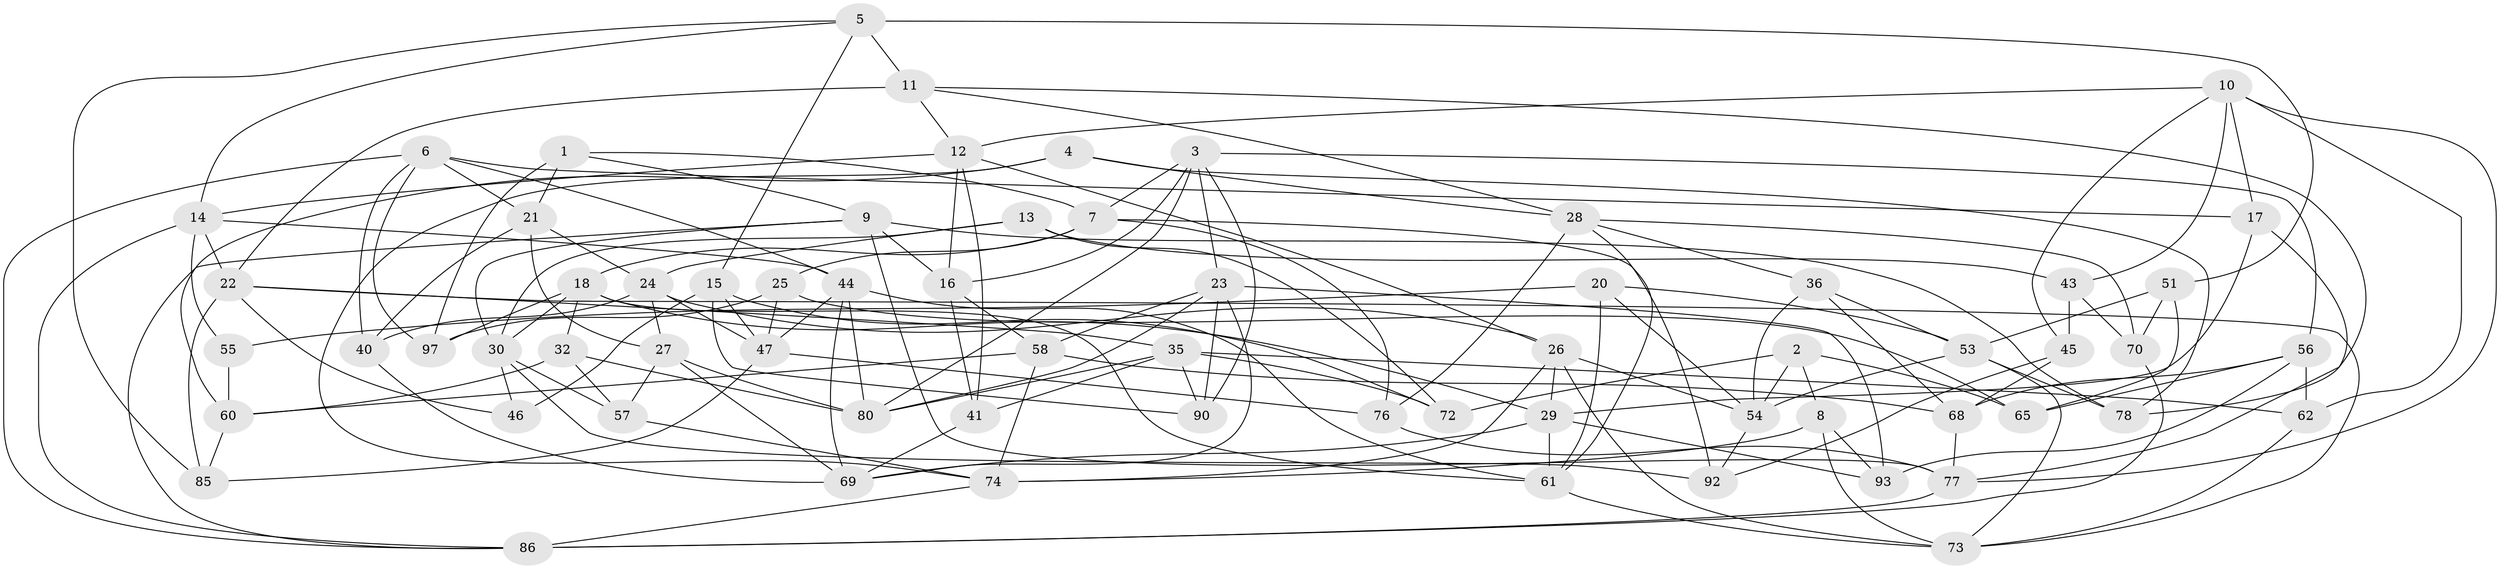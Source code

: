 // Generated by graph-tools (version 1.1) at 2025/24/03/03/25 07:24:22]
// undirected, 66 vertices, 163 edges
graph export_dot {
graph [start="1"]
  node [color=gray90,style=filled];
  1;
  2;
  3 [super="+48"];
  4;
  5 [super="+87"];
  6 [super="+33"];
  7 [super="+19"];
  8;
  9 [super="+38"];
  10 [super="+52"];
  11 [super="+59"];
  12 [super="+37"];
  13;
  14 [super="+96"];
  15 [super="+42"];
  16 [super="+34"];
  17;
  18 [super="+100"];
  20;
  21 [super="+67"];
  22 [super="+31"];
  23 [super="+89"];
  24 [super="+50"];
  25;
  26 [super="+94"];
  27 [super="+64"];
  28 [super="+39"];
  29 [super="+84"];
  30 [super="+75"];
  32;
  35 [super="+66"];
  36;
  40;
  41;
  43;
  44 [super="+49"];
  45;
  46;
  47 [super="+101"];
  51;
  53 [super="+98"];
  54 [super="+63"];
  55;
  56 [super="+82"];
  57;
  58 [super="+79"];
  60 [super="+71"];
  61 [super="+99"];
  62;
  65;
  68 [super="+83"];
  69 [super="+81"];
  70;
  72;
  73 [super="+95"];
  74 [super="+103"];
  76;
  77 [super="+102"];
  78;
  80 [super="+91"];
  85;
  86 [super="+88"];
  90;
  92;
  93;
  97;
  1 -- 9;
  1 -- 97;
  1 -- 21;
  1 -- 7;
  2 -- 65;
  2 -- 72;
  2 -- 8;
  2 -- 54;
  3 -- 90;
  3 -- 80;
  3 -- 56;
  3 -- 7;
  3 -- 23;
  3 -- 16;
  4 -- 78;
  4 -- 28;
  4 -- 74;
  4 -- 60;
  5 -- 85;
  5 -- 51;
  5 -- 11 [weight=2];
  5 -- 14;
  5 -- 15;
  6 -- 17;
  6 -- 40;
  6 -- 97;
  6 -- 86;
  6 -- 44;
  6 -- 21;
  7 -- 76;
  7 -- 18;
  7 -- 25;
  7 -- 61;
  8 -- 74;
  8 -- 73;
  8 -- 93;
  9 -- 77;
  9 -- 78;
  9 -- 86;
  9 -- 30;
  9 -- 16;
  10 -- 77;
  10 -- 62;
  10 -- 12;
  10 -- 17;
  10 -- 43;
  10 -- 45;
  11 -- 78;
  11 -- 12;
  11 -- 22;
  11 -- 28;
  12 -- 16;
  12 -- 26;
  12 -- 41;
  12 -- 14;
  13 -- 43;
  13 -- 72;
  13 -- 30;
  13 -- 24;
  14 -- 86;
  14 -- 55;
  14 -- 44;
  14 -- 22;
  15 -- 90;
  15 -- 46 [weight=2];
  15 -- 72;
  15 -- 47;
  16 -- 41;
  16 -- 58 [weight=2];
  17 -- 29;
  17 -- 77;
  18 -- 97;
  18 -- 29;
  18 -- 32;
  18 -- 61;
  18 -- 30;
  20 -- 61;
  20 -- 54;
  20 -- 55;
  20 -- 53;
  21 -- 27 [weight=2];
  21 -- 24;
  21 -- 40;
  22 -- 85;
  22 -- 46;
  22 -- 73;
  22 -- 35;
  23 -- 69;
  23 -- 93;
  23 -- 80;
  23 -- 58;
  23 -- 90;
  24 -- 27;
  24 -- 47;
  24 -- 40;
  24 -- 26;
  25 -- 65;
  25 -- 47;
  25 -- 97;
  26 -- 73;
  26 -- 74;
  26 -- 29;
  26 -- 54;
  27 -- 57;
  27 -- 80;
  27 -- 69;
  28 -- 76;
  28 -- 36;
  28 -- 70;
  28 -- 92;
  29 -- 93;
  29 -- 69;
  29 -- 61;
  30 -- 92;
  30 -- 57;
  30 -- 46;
  32 -- 57;
  32 -- 60;
  32 -- 80;
  35 -- 72;
  35 -- 62;
  35 -- 41;
  35 -- 90;
  35 -- 80;
  36 -- 53;
  36 -- 68;
  36 -- 54;
  40 -- 69;
  41 -- 69;
  43 -- 45;
  43 -- 70;
  44 -- 61;
  44 -- 47;
  44 -- 80;
  44 -- 69;
  45 -- 92;
  45 -- 68;
  47 -- 85;
  47 -- 76;
  51 -- 70;
  51 -- 53;
  51 -- 65;
  53 -- 73;
  53 -- 78;
  53 -- 54;
  54 -- 92;
  55 -- 60 [weight=2];
  56 -- 62;
  56 -- 65;
  56 -- 68 [weight=2];
  56 -- 93;
  57 -- 74;
  58 -- 74;
  58 -- 60;
  58 -- 68;
  60 -- 85;
  61 -- 73;
  62 -- 73;
  68 -- 77;
  70 -- 86;
  74 -- 86;
  76 -- 77;
  77 -- 86;
}
